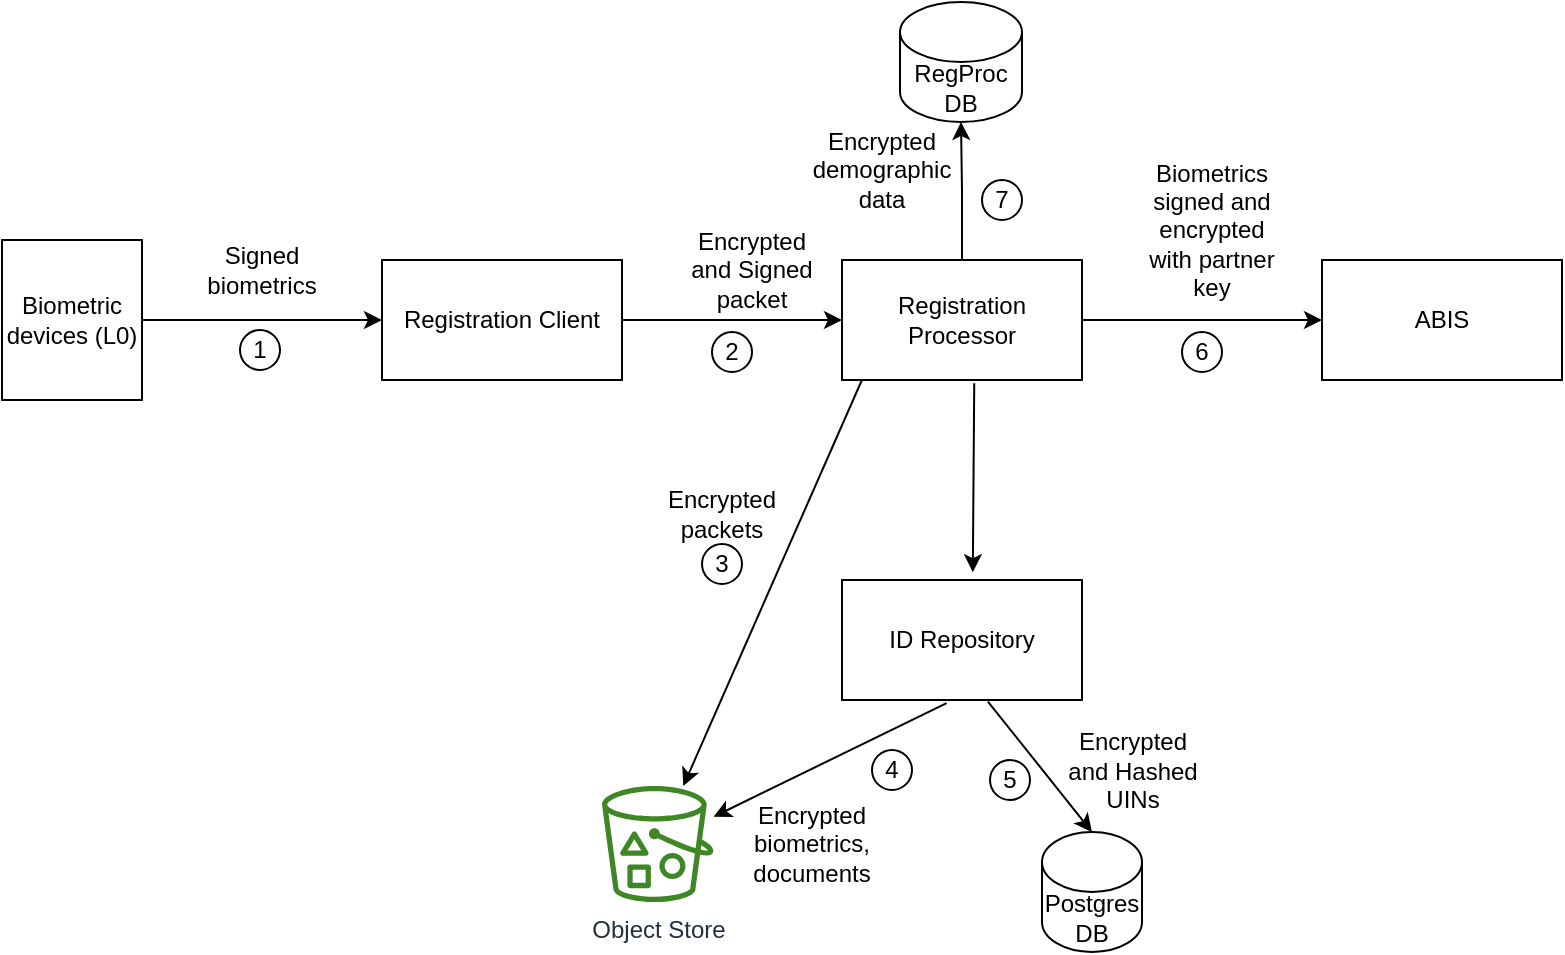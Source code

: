 <mxfile version="16.5.6" type="github">
  <diagram id="ZFt0uKwoe00eZlFCaO5J" name="Page-1">
    <mxGraphModel dx="782" dy="468" grid="1" gridSize="10" guides="1" tooltips="1" connect="1" arrows="1" fold="1" page="1" pageScale="1" pageWidth="2336" pageHeight="1654" math="0" shadow="0">
      <root>
        <mxCell id="0" />
        <mxCell id="1" parent="0" />
        <mxCell id="YA4OJ5e73Aqq68VyaTnf-2" value="Biometric devices (L0)" style="rounded=0;whiteSpace=wrap;html=1;" parent="1" vertex="1">
          <mxGeometry x="90" y="130" width="70" height="80" as="geometry" />
        </mxCell>
        <mxCell id="YA4OJ5e73Aqq68VyaTnf-3" value="Registration Client" style="rounded=0;whiteSpace=wrap;html=1;" parent="1" vertex="1">
          <mxGeometry x="280" y="140" width="120" height="60" as="geometry" />
        </mxCell>
        <mxCell id="YA4OJ5e73Aqq68VyaTnf-4" value="" style="endArrow=classic;html=1;rounded=0;exitX=1;exitY=0.5;exitDx=0;exitDy=0;entryX=0;entryY=0.5;entryDx=0;entryDy=0;" parent="1" source="YA4OJ5e73Aqq68VyaTnf-2" target="YA4OJ5e73Aqq68VyaTnf-3" edge="1">
          <mxGeometry width="50" height="50" relative="1" as="geometry">
            <mxPoint x="160" y="220" as="sourcePoint" />
            <mxPoint x="210" y="170" as="targetPoint" />
          </mxGeometry>
        </mxCell>
        <mxCell id="YA4OJ5e73Aqq68VyaTnf-5" value="Signed biometrics" style="text;html=1;strokeColor=none;fillColor=none;align=center;verticalAlign=middle;whiteSpace=wrap;rounded=0;" parent="1" vertex="1">
          <mxGeometry x="190" y="130" width="60" height="30" as="geometry" />
        </mxCell>
        <mxCell id="YA4OJ5e73Aqq68VyaTnf-28" style="edgeStyle=orthogonalEdgeStyle;rounded=0;orthogonalLoop=1;jettySize=auto;html=1;exitX=1;exitY=0.5;exitDx=0;exitDy=0;entryX=0;entryY=0.5;entryDx=0;entryDy=0;" parent="1" source="YA4OJ5e73Aqq68VyaTnf-6" target="YA4OJ5e73Aqq68VyaTnf-26" edge="1">
          <mxGeometry relative="1" as="geometry" />
        </mxCell>
        <mxCell id="YA4OJ5e73Aqq68VyaTnf-43" style="edgeStyle=orthogonalEdgeStyle;rounded=0;orthogonalLoop=1;jettySize=auto;html=1;exitX=0.5;exitY=0;exitDx=0;exitDy=0;entryX=0.5;entryY=1;entryDx=0;entryDy=0;entryPerimeter=0;" parent="1" source="YA4OJ5e73Aqq68VyaTnf-6" target="YA4OJ5e73Aqq68VyaTnf-42" edge="1">
          <mxGeometry relative="1" as="geometry" />
        </mxCell>
        <mxCell id="YA4OJ5e73Aqq68VyaTnf-6" value="Registration Processor" style="rounded=0;whiteSpace=wrap;html=1;" parent="1" vertex="1">
          <mxGeometry x="510" y="140" width="120" height="60" as="geometry" />
        </mxCell>
        <mxCell id="YA4OJ5e73Aqq68VyaTnf-7" value="" style="endArrow=classic;html=1;rounded=0;exitX=1;exitY=0.5;exitDx=0;exitDy=0;entryX=0;entryY=0.5;entryDx=0;entryDy=0;" parent="1" source="YA4OJ5e73Aqq68VyaTnf-3" target="YA4OJ5e73Aqq68VyaTnf-6" edge="1">
          <mxGeometry width="50" height="50" relative="1" as="geometry">
            <mxPoint x="400" y="210" as="sourcePoint" />
            <mxPoint x="450" y="160" as="targetPoint" />
          </mxGeometry>
        </mxCell>
        <mxCell id="YA4OJ5e73Aqq68VyaTnf-8" value="Encrypted and Signed packet" style="text;html=1;strokeColor=none;fillColor=none;align=center;verticalAlign=middle;whiteSpace=wrap;rounded=0;" parent="1" vertex="1">
          <mxGeometry x="430" y="130" width="70" height="30" as="geometry" />
        </mxCell>
        <mxCell id="YA4OJ5e73Aqq68VyaTnf-9" value="1" style="ellipse;whiteSpace=wrap;html=1;aspect=fixed;" parent="1" vertex="1">
          <mxGeometry x="209" y="175" width="20" height="20" as="geometry" />
        </mxCell>
        <mxCell id="YA4OJ5e73Aqq68VyaTnf-10" value="2" style="ellipse;whiteSpace=wrap;html=1;aspect=fixed;" parent="1" vertex="1">
          <mxGeometry x="445" y="176" width="20" height="20" as="geometry" />
        </mxCell>
        <mxCell id="YA4OJ5e73Aqq68VyaTnf-11" value="ID Repository" style="rounded=0;whiteSpace=wrap;html=1;" parent="1" vertex="1">
          <mxGeometry x="510" y="300" width="120" height="60" as="geometry" />
        </mxCell>
        <mxCell id="YA4OJ5e73Aqq68VyaTnf-12" value="Postgres DB" style="shape=cylinder3;whiteSpace=wrap;html=1;boundedLbl=1;backgroundOutline=1;size=15;" parent="1" vertex="1">
          <mxGeometry x="610" y="426" width="50" height="60" as="geometry" />
        </mxCell>
        <mxCell id="YA4OJ5e73Aqq68VyaTnf-13" value="Object Store" style="sketch=0;outlineConnect=0;fontColor=#232F3E;gradientColor=none;fillColor=#3F8624;strokeColor=none;dashed=0;verticalLabelPosition=bottom;verticalAlign=top;align=center;html=1;fontSize=12;fontStyle=0;aspect=fixed;pointerEvents=1;shape=mxgraph.aws4.bucket_with_objects;" parent="1" vertex="1">
          <mxGeometry x="390" y="403" width="55.76" height="58" as="geometry" />
        </mxCell>
        <mxCell id="YA4OJ5e73Aqq68VyaTnf-15" value="" style="endArrow=classic;html=1;rounded=0;entryX=0.545;entryY=-0.065;entryDx=0;entryDy=0;entryPerimeter=0;exitX=0.551;exitY=1.027;exitDx=0;exitDy=0;exitPerimeter=0;" parent="1" source="YA4OJ5e73Aqq68VyaTnf-6" target="YA4OJ5e73Aqq68VyaTnf-11" edge="1">
          <mxGeometry width="50" height="50" relative="1" as="geometry">
            <mxPoint x="540" y="250" as="sourcePoint" />
            <mxPoint x="590" y="200" as="targetPoint" />
          </mxGeometry>
        </mxCell>
        <mxCell id="YA4OJ5e73Aqq68VyaTnf-19" value="" style="endArrow=classic;html=1;rounded=0;exitX=0.436;exitY=1.026;exitDx=0;exitDy=0;exitPerimeter=0;" parent="1" source="YA4OJ5e73Aqq68VyaTnf-11" target="YA4OJ5e73Aqq68VyaTnf-13" edge="1">
          <mxGeometry width="50" height="50" relative="1" as="geometry">
            <mxPoint x="530" y="410" as="sourcePoint" />
            <mxPoint x="580" y="360" as="targetPoint" />
          </mxGeometry>
        </mxCell>
        <mxCell id="YA4OJ5e73Aqq68VyaTnf-20" value="Encrypted biometrics, documents" style="text;html=1;strokeColor=none;fillColor=none;align=center;verticalAlign=middle;whiteSpace=wrap;rounded=0;" parent="1" vertex="1">
          <mxGeometry x="465" y="417" width="60" height="30" as="geometry" />
        </mxCell>
        <mxCell id="YA4OJ5e73Aqq68VyaTnf-22" value="" style="endArrow=classic;html=1;rounded=0;exitX=0.608;exitY=1.013;exitDx=0;exitDy=0;exitPerimeter=0;entryX=0.5;entryY=0;entryDx=0;entryDy=0;entryPerimeter=0;" parent="1" source="YA4OJ5e73Aqq68VyaTnf-11" target="YA4OJ5e73Aqq68VyaTnf-12" edge="1">
          <mxGeometry width="50" height="50" relative="1" as="geometry">
            <mxPoint x="600" y="420" as="sourcePoint" />
            <mxPoint x="650" y="370" as="targetPoint" />
          </mxGeometry>
        </mxCell>
        <mxCell id="YA4OJ5e73Aqq68VyaTnf-23" value="&lt;br&gt;Encrypted and Hashed UINs" style="text;html=1;strokeColor=none;fillColor=none;align=center;verticalAlign=middle;whiteSpace=wrap;rounded=0;" parent="1" vertex="1">
          <mxGeometry x="620" y="373" width="71" height="30" as="geometry" />
        </mxCell>
        <mxCell id="YA4OJ5e73Aqq68VyaTnf-24" value="4" style="ellipse;whiteSpace=wrap;html=1;aspect=fixed;" parent="1" vertex="1">
          <mxGeometry x="525" y="385" width="20" height="20" as="geometry" />
        </mxCell>
        <mxCell id="YA4OJ5e73Aqq68VyaTnf-25" value="5" style="ellipse;whiteSpace=wrap;html=1;aspect=fixed;" parent="1" vertex="1">
          <mxGeometry x="584" y="390" width="20" height="20" as="geometry" />
        </mxCell>
        <mxCell id="YA4OJ5e73Aqq68VyaTnf-26" value="ABIS" style="rounded=0;whiteSpace=wrap;html=1;" parent="1" vertex="1">
          <mxGeometry x="750" y="140" width="120" height="60" as="geometry" />
        </mxCell>
        <mxCell id="YA4OJ5e73Aqq68VyaTnf-30" value="Biometrics signed and encrypted with partner key" style="text;html=1;strokeColor=none;fillColor=none;align=center;verticalAlign=middle;whiteSpace=wrap;rounded=0;" parent="1" vertex="1">
          <mxGeometry x="660" y="110" width="70" height="30" as="geometry" />
        </mxCell>
        <mxCell id="YA4OJ5e73Aqq68VyaTnf-31" value="6" style="ellipse;whiteSpace=wrap;html=1;aspect=fixed;" parent="1" vertex="1">
          <mxGeometry x="680" y="176" width="20" height="20" as="geometry" />
        </mxCell>
        <mxCell id="YA4OJ5e73Aqq68VyaTnf-37" value="" style="endArrow=classic;html=1;rounded=0;exitX=0.083;exitY=1;exitDx=0;exitDy=0;exitPerimeter=0;" parent="1" source="YA4OJ5e73Aqq68VyaTnf-6" target="YA4OJ5e73Aqq68VyaTnf-13" edge="1">
          <mxGeometry width="50" height="50" relative="1" as="geometry">
            <mxPoint x="420" y="310" as="sourcePoint" />
            <mxPoint x="470" y="260" as="targetPoint" />
          </mxGeometry>
        </mxCell>
        <mxCell id="YA4OJ5e73Aqq68VyaTnf-38" value="Encrypted packets" style="text;html=1;strokeColor=none;fillColor=none;align=center;verticalAlign=middle;whiteSpace=wrap;rounded=0;" parent="1" vertex="1">
          <mxGeometry x="420" y="252" width="60" height="30" as="geometry" />
        </mxCell>
        <mxCell id="YA4OJ5e73Aqq68VyaTnf-40" value="3" style="ellipse;whiteSpace=wrap;html=1;aspect=fixed;" parent="1" vertex="1">
          <mxGeometry x="440" y="282" width="20" height="20" as="geometry" />
        </mxCell>
        <mxCell id="YA4OJ5e73Aqq68VyaTnf-42" value="RegProc DB" style="shape=cylinder3;whiteSpace=wrap;html=1;boundedLbl=1;backgroundOutline=1;size=15;" parent="1" vertex="1">
          <mxGeometry x="539" y="11" width="61" height="60" as="geometry" />
        </mxCell>
        <mxCell id="YA4OJ5e73Aqq68VyaTnf-44" value="Encrypted demographic data" style="text;html=1;strokeColor=none;fillColor=none;align=center;verticalAlign=middle;whiteSpace=wrap;rounded=0;" parent="1" vertex="1">
          <mxGeometry x="500" y="80" width="60" height="30" as="geometry" />
        </mxCell>
        <mxCell id="YA4OJ5e73Aqq68VyaTnf-45" value="7" style="ellipse;whiteSpace=wrap;html=1;aspect=fixed;" parent="1" vertex="1">
          <mxGeometry x="580" y="100" width="20" height="20" as="geometry" />
        </mxCell>
      </root>
    </mxGraphModel>
  </diagram>
</mxfile>
